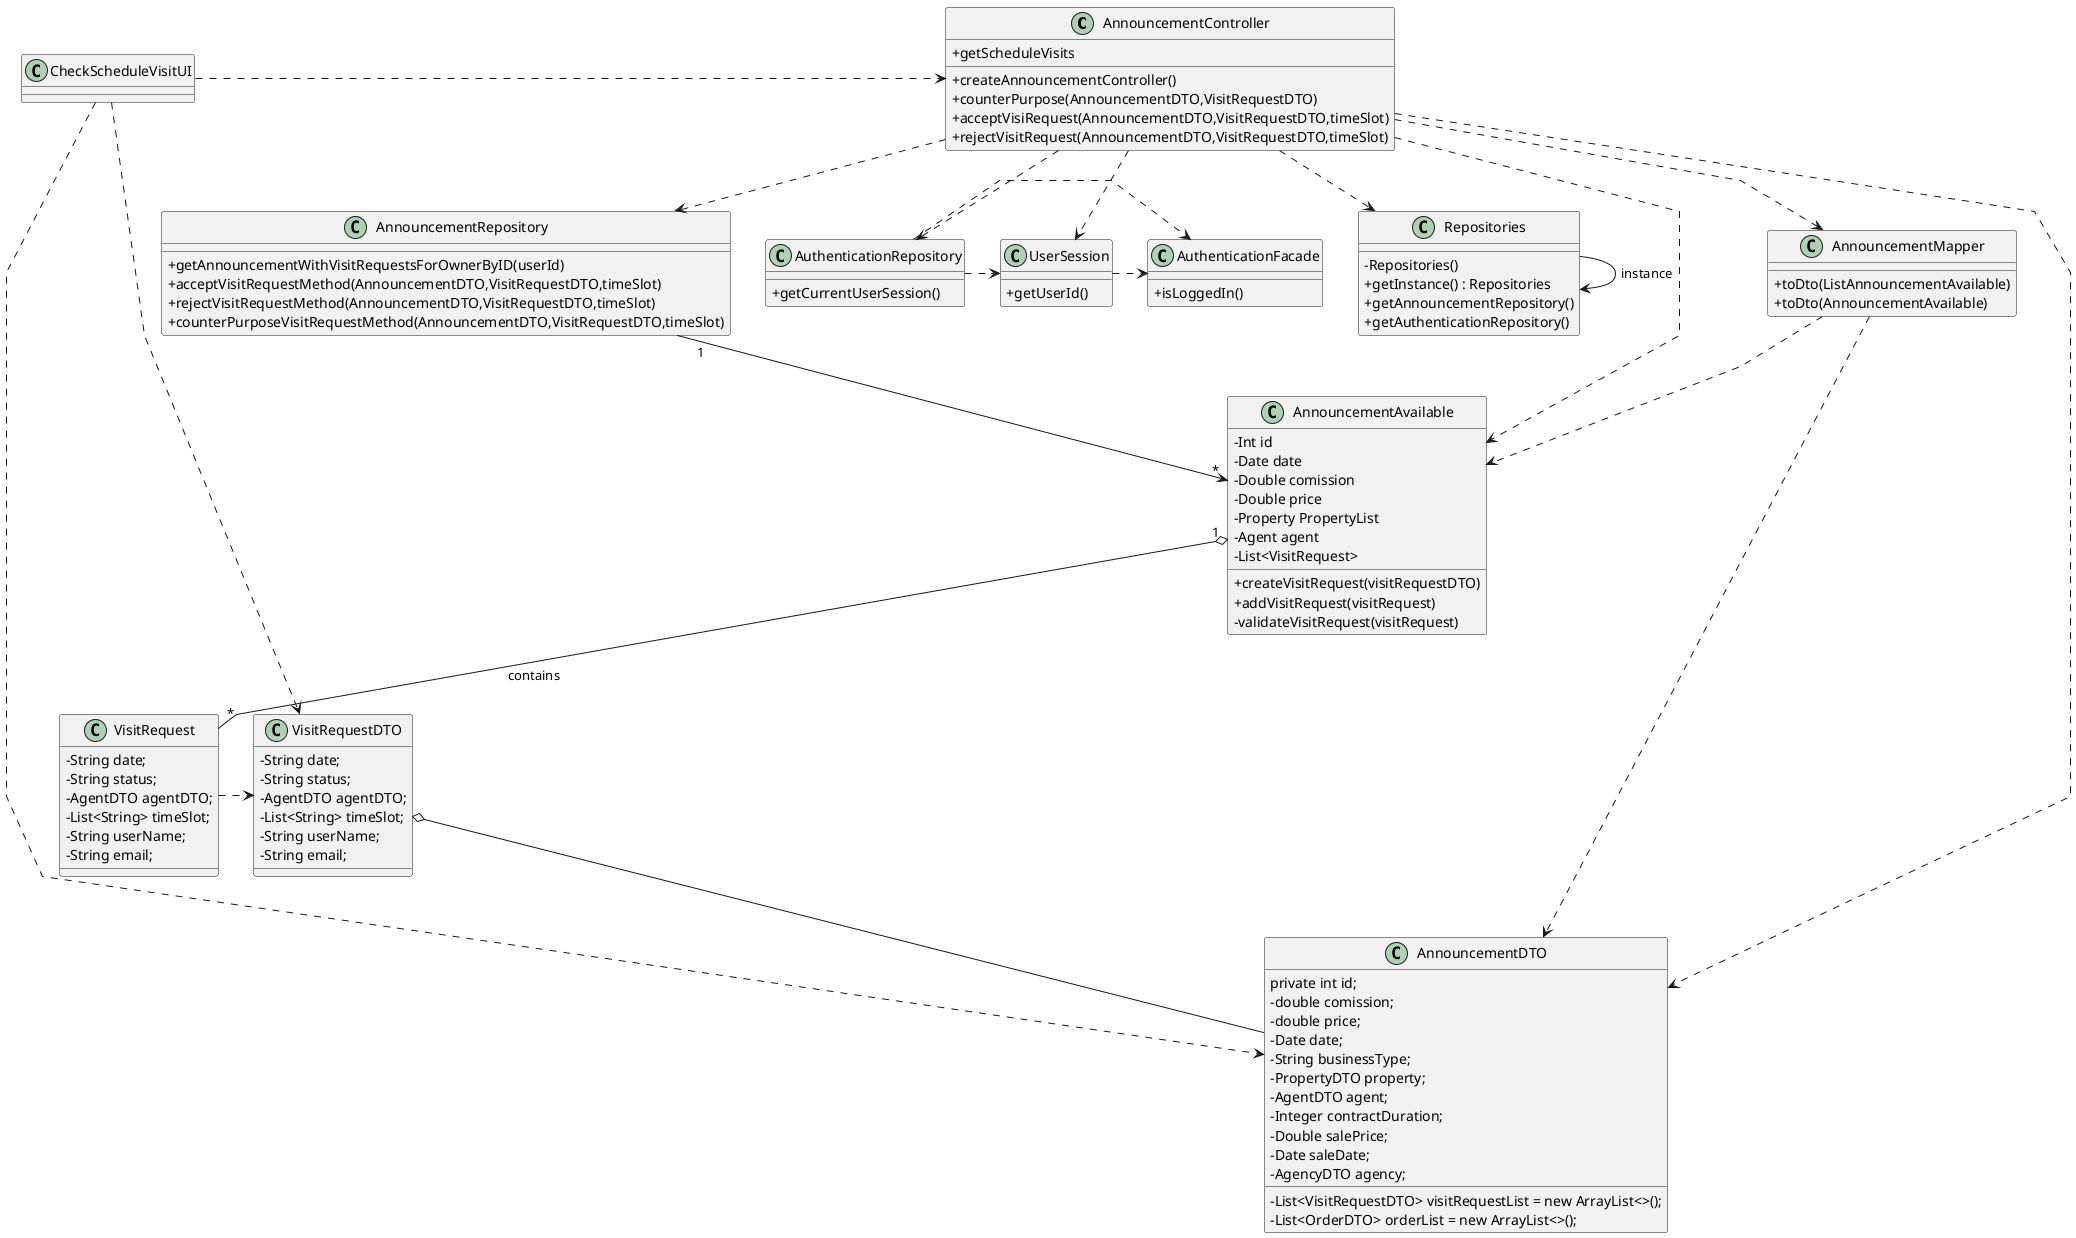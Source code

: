 @startuml
'skinparam monochrome true
skinparam packageStyle rectangle
skinparam shadowing false
skinparam linetype polyline
'skinparam linetype orto

skinparam classAttributeIconSize 0

'left to right direction

class "AnnouncementController" as ctrl{
    +createAnnouncementController()
    +getScheduleVisits
    +counterPurpose(AnnouncementDTO,VisitRequestDTO)
    +acceptVisiRequest(AnnouncementDTO,VisitRequestDTO,timeSlot)
    +rejectVisitRequest(AnnouncementDTO,VisitRequestDTO,timeSlot)

}
class "AuthenticationRepository" as repo {

    +getCurrentUserSession()

}
class "UserSession" as userSession{
    +getUserId()
}

class "AuthenticationFacade" as facade {
    +isLoggedIn()
}

class "AnnouncementRepository" as repo2  {
    +getAnnouncementWithVisitRequestsForOwnerByID(userId)
    +acceptVisitRequestMethod(AnnouncementDTO,VisitRequestDTO,timeSlot)
    +rejectVisitRequestMethod(AnnouncementDTO,VisitRequestDTO,timeSlot)
    +counterPurposeVisitRequestMethod(AnnouncementDTO,VisitRequestDTO,timeSlot)
}

class "AnnouncementAvailable" as announcement {
    -Int id
    -Date date
    -Double comission
    -Double price
    -Property PropertyList
    -Agent agent
    -List<VisitRequest>
    +createVisitRequest(visitRequestDTO)
    +addVisitRequest(visitRequest)
    -validateVisitRequest(visitRequest)
}

class "CheckScheduleVisitUI" as UI{
}

class Repositories {
    - Repositories()
    + getInstance() : Repositories
    + getAnnouncementRepository()
    + getAuthenticationRepository()
}
class "VisitRequest" as vr{
        - String date;
        - String status;
        - AgentDTO agentDTO;
        - List<String> timeSlot;
        - String userName;
        - String email;
        }
class "VisitRequestDTO" as vrDTO{
        - String date;
        - String status;
        - AgentDTO agentDTO;
        - List<String> timeSlot;
        - String userName;
        - String email;

}

class "AnnouncementMapper" as aMapper{
    +toDto(ListAnnouncementAvailable)
    +toDto(AnnouncementAvailable)
}
class "AnnouncementDTO" as aDTO{
private int id;
    - double comission;
    - double price;
    - Date date;
    - String businessType;
    - PropertyDTO property;
    - List<VisitRequestDTO> visitRequestList = new ArrayList<>();
    - AgentDTO agent;
    - List<OrderDTO> orderList = new ArrayList<>();
    - Integer contractDuration;
    - Double salePrice;
    - Date saleDate;
    - AgencyDTO agency;

}
UI .> ctrl

ctrl .-> repo2
ctrl .-> repo
ctrl .-> Repositories
ctrl .-> announcement
ctrl .-> userSession
ctrl .-> aMapper
ctrl .-> aDTO
UI .> aDTO
repo .> userSession
repo .> facade
userSession .> facade
vr .> vrDTO
UI .> vrDTO
Repositories -> Repositories : instance
 vrDTO o-- aDTO
repo2 "1"-->"*" announcement

announcement "1" o-- "*" vr : contains


aMapper .-> announcement
aMapper .-> aDTO



@enduml